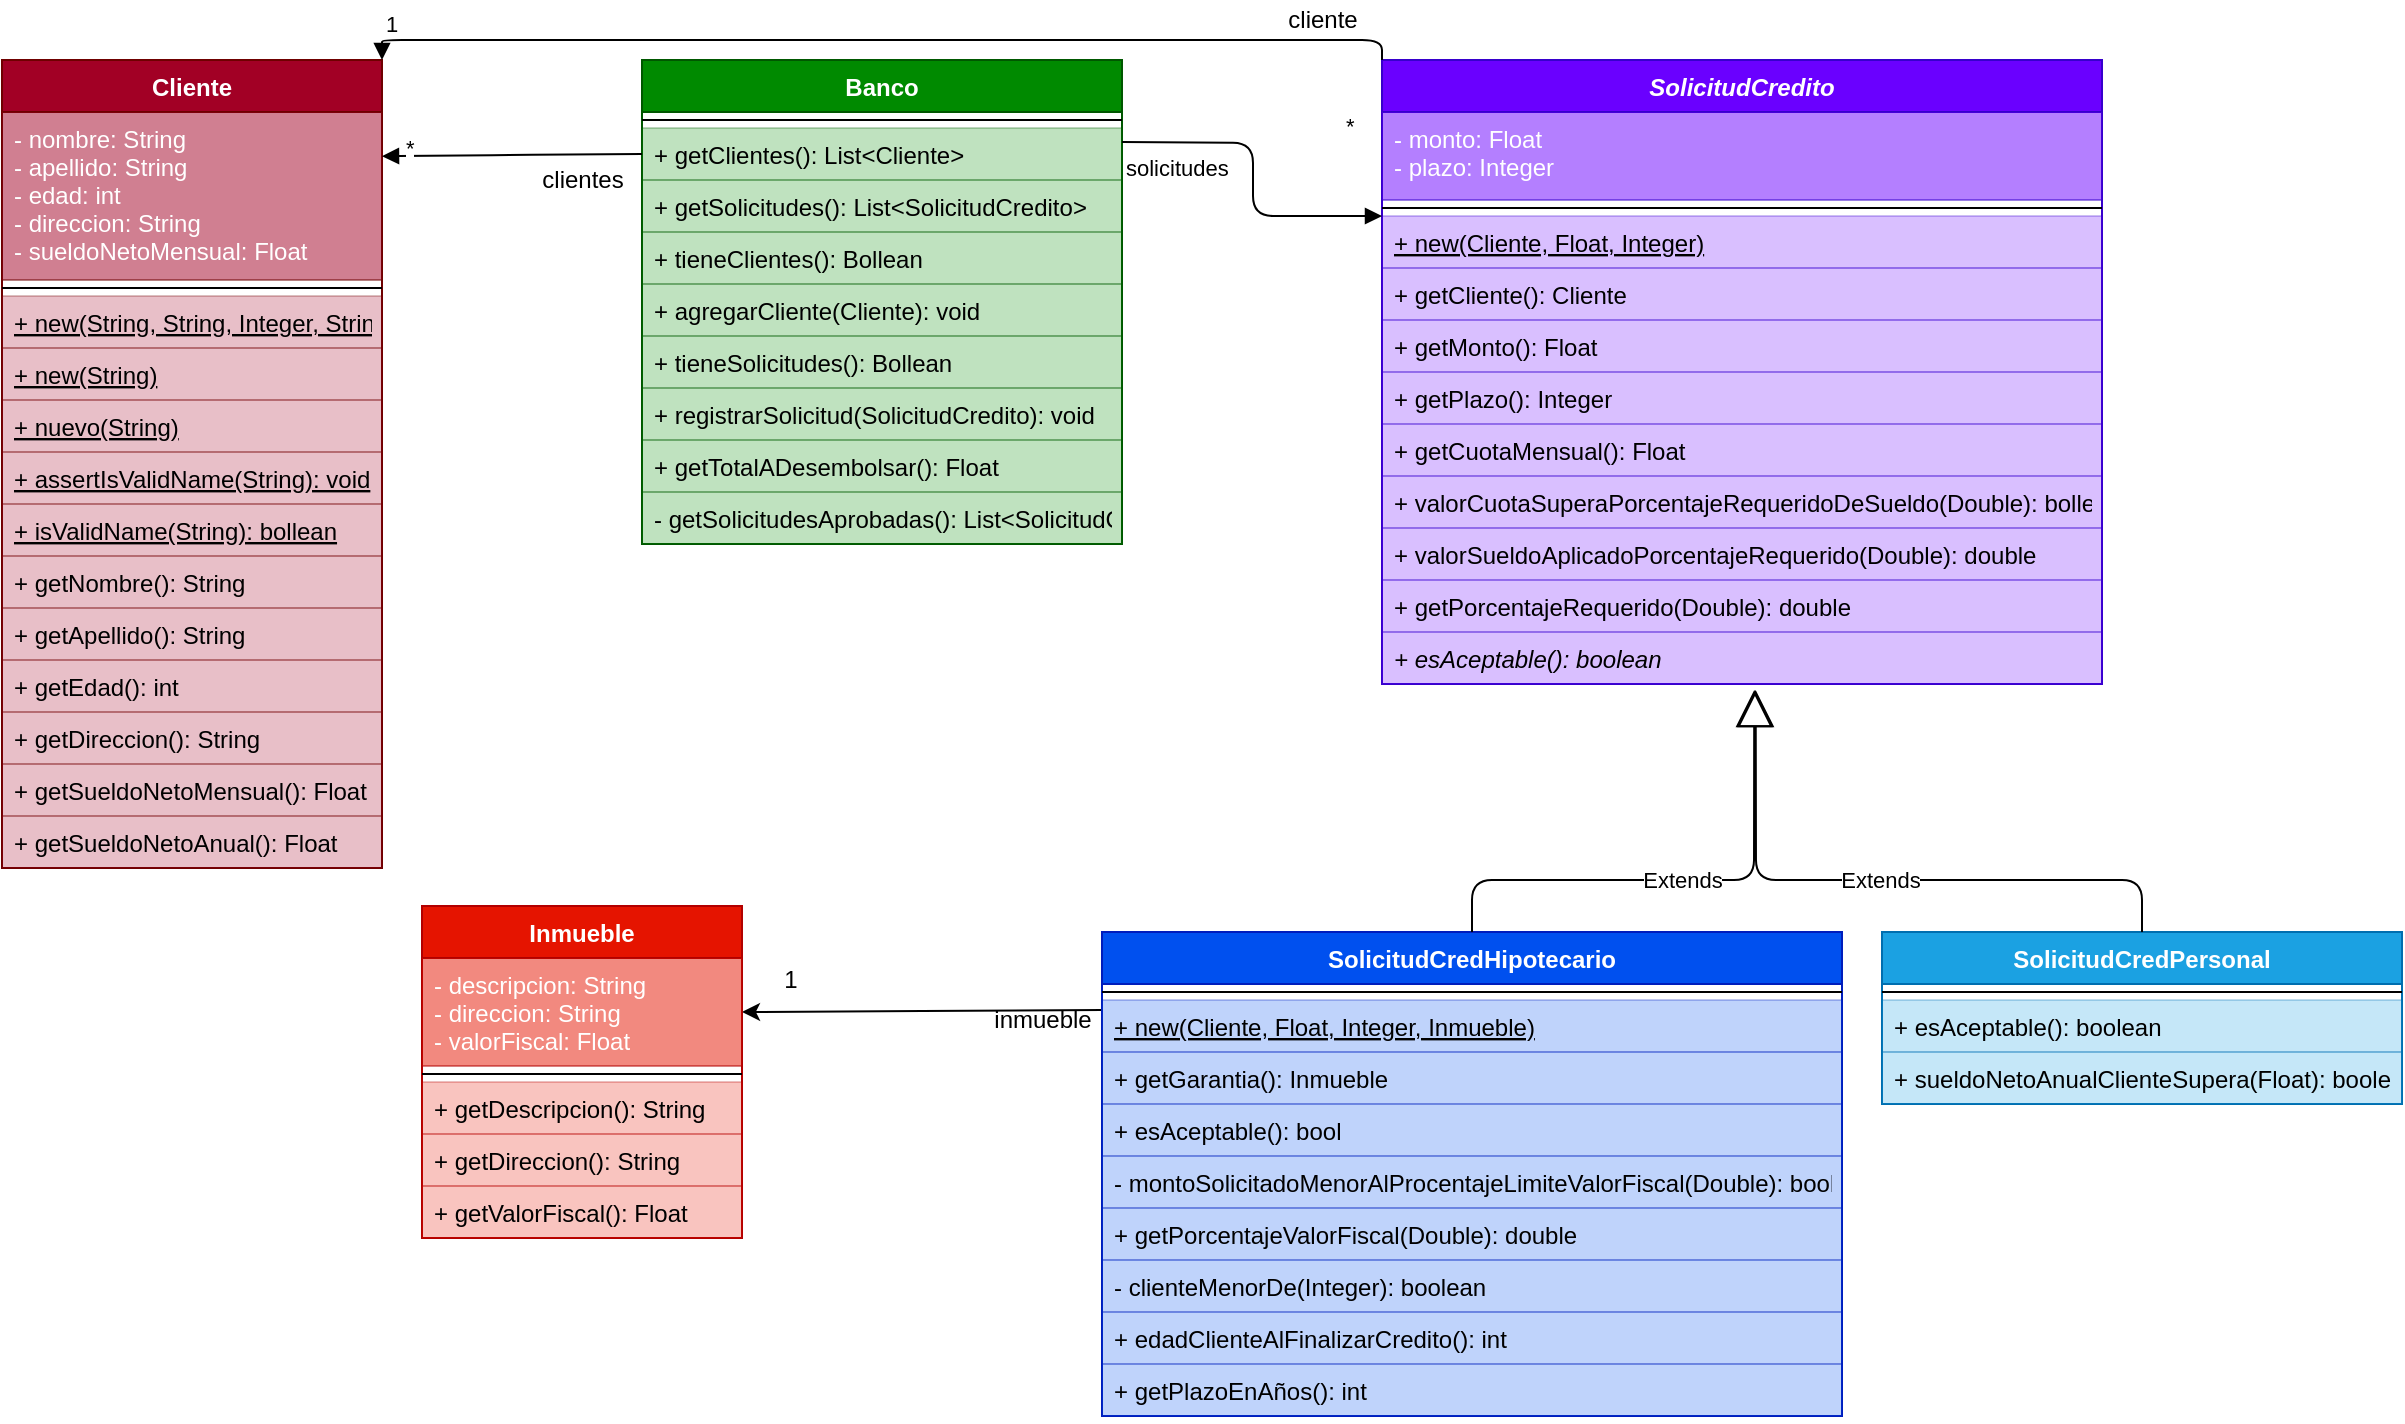 <mxfile version="15.5.0" type="device"><diagram id="laRiFnYKPebHYjGavf6Z" name="Page-1"><mxGraphModel dx="1102" dy="582" grid="1" gridSize="10" guides="1" tooltips="1" connect="1" arrows="1" fold="1" page="1" pageScale="1" pageWidth="827" pageHeight="1169" math="0" shadow="0"><root><mxCell id="0"/><mxCell id="1" parent="0"/><mxCell id="9lCMgLtBFLDoEyrV56jd-1" value="Cliente" style="swimlane;fontStyle=1;align=center;verticalAlign=top;childLayout=stackLayout;horizontal=1;startSize=26;horizontalStack=0;resizeParent=1;resizeParentMax=0;resizeLast=0;collapsible=1;marginBottom=0;fillColor=#a20025;strokeColor=#6F0000;fontColor=#ffffff;" parent="1" vertex="1"><mxGeometry x="30" y="30" width="190" height="404" as="geometry"/></mxCell><mxCell id="9lCMgLtBFLDoEyrV56jd-2" value="- nombre: String&#10;- apellido: String&#10;- edad: int&#10;- direccion: String&#10;- sueldoNetoMensual: Float" style="text;strokeColor=#6F0000;fillColor=#a20025;align=left;verticalAlign=top;spacingLeft=4;spacingRight=4;overflow=hidden;rotatable=0;points=[[0,0.5],[1,0.5]];portConstraint=eastwest;fontColor=#ffffff;opacity=50;" parent="9lCMgLtBFLDoEyrV56jd-1" vertex="1"><mxGeometry y="26" width="190" height="84" as="geometry"/></mxCell><mxCell id="9lCMgLtBFLDoEyrV56jd-3" value="" style="line;strokeWidth=1;fillColor=none;align=left;verticalAlign=middle;spacingTop=-1;spacingLeft=3;spacingRight=3;rotatable=0;labelPosition=right;points=[];portConstraint=eastwest;" parent="9lCMgLtBFLDoEyrV56jd-1" vertex="1"><mxGeometry y="110" width="190" height="8" as="geometry"/></mxCell><mxCell id="CoJxxzmHN5fzWFCCKHW8-1" value="+ new(String, String, Integer, String, Float)" style="text;strokeColor=#6F0000;fillColor=#a20025;align=left;verticalAlign=top;spacingLeft=4;spacingRight=4;overflow=hidden;rotatable=0;points=[[0,0.5],[1,0.5]];portConstraint=eastwest;fontStyle=4;fontColor=#000000;opacity=25;" parent="9lCMgLtBFLDoEyrV56jd-1" vertex="1"><mxGeometry y="118" width="190" height="26" as="geometry"/></mxCell><mxCell id="CoJxxzmHN5fzWFCCKHW8-6" value="+ new(String)" style="text;strokeColor=#6F0000;fillColor=#a20025;align=left;verticalAlign=top;spacingLeft=4;spacingRight=4;overflow=hidden;rotatable=0;points=[[0,0.5],[1,0.5]];portConstraint=eastwest;fontStyle=4;fontColor=#000000;opacity=25;" parent="9lCMgLtBFLDoEyrV56jd-1" vertex="1"><mxGeometry y="144" width="190" height="26" as="geometry"/></mxCell><mxCell id="CoJxxzmHN5fzWFCCKHW8-7" value="+ nuevo(String)" style="text;strokeColor=#6F0000;fillColor=#a20025;align=left;verticalAlign=top;spacingLeft=4;spacingRight=4;overflow=hidden;rotatable=0;points=[[0,0.5],[1,0.5]];portConstraint=eastwest;fontStyle=4;fontColor=#000000;opacity=25;" parent="9lCMgLtBFLDoEyrV56jd-1" vertex="1"><mxGeometry y="170" width="190" height="26" as="geometry"/></mxCell><mxCell id="CoJxxzmHN5fzWFCCKHW8-8" value="+ assertIsValidName(String): void" style="text;strokeColor=#6F0000;fillColor=#a20025;align=left;verticalAlign=top;spacingLeft=4;spacingRight=4;overflow=hidden;rotatable=0;points=[[0,0.5],[1,0.5]];portConstraint=eastwest;fontStyle=4;fontColor=#000000;opacity=25;" parent="9lCMgLtBFLDoEyrV56jd-1" vertex="1"><mxGeometry y="196" width="190" height="26" as="geometry"/></mxCell><mxCell id="CoJxxzmHN5fzWFCCKHW8-9" value="+ isValidName(String): bollean" style="text;strokeColor=#6F0000;fillColor=#a20025;align=left;verticalAlign=top;spacingLeft=4;spacingRight=4;overflow=hidden;rotatable=0;points=[[0,0.5],[1,0.5]];portConstraint=eastwest;fontStyle=4;fontColor=#000000;opacity=25;" parent="9lCMgLtBFLDoEyrV56jd-1" vertex="1"><mxGeometry y="222" width="190" height="26" as="geometry"/></mxCell><mxCell id="9lCMgLtBFLDoEyrV56jd-4" value="+ getNombre(): String" style="text;strokeColor=#6F0000;fillColor=#a20025;align=left;verticalAlign=top;spacingLeft=4;spacingRight=4;overflow=hidden;rotatable=0;points=[[0,0.5],[1,0.5]];portConstraint=eastwest;fontColor=#000000;opacity=25;" parent="9lCMgLtBFLDoEyrV56jd-1" vertex="1"><mxGeometry y="248" width="190" height="26" as="geometry"/></mxCell><mxCell id="CoJxxzmHN5fzWFCCKHW8-11" value="+ getApellido(): String" style="text;strokeColor=#6F0000;fillColor=#a20025;align=left;verticalAlign=top;spacingLeft=4;spacingRight=4;overflow=hidden;rotatable=0;points=[[0,0.5],[1,0.5]];portConstraint=eastwest;fontColor=#000000;opacity=25;" parent="9lCMgLtBFLDoEyrV56jd-1" vertex="1"><mxGeometry y="274" width="190" height="26" as="geometry"/></mxCell><mxCell id="CoJxxzmHN5fzWFCCKHW8-12" value="+ getEdad(): int" style="text;strokeColor=#6F0000;fillColor=#a20025;align=left;verticalAlign=top;spacingLeft=4;spacingRight=4;overflow=hidden;rotatable=0;points=[[0,0.5],[1,0.5]];portConstraint=eastwest;fontColor=#000000;opacity=25;" parent="9lCMgLtBFLDoEyrV56jd-1" vertex="1"><mxGeometry y="300" width="190" height="26" as="geometry"/></mxCell><mxCell id="CoJxxzmHN5fzWFCCKHW8-13" value="+ getDireccion(): String" style="text;strokeColor=#6F0000;fillColor=#a20025;align=left;verticalAlign=top;spacingLeft=4;spacingRight=4;overflow=hidden;rotatable=0;points=[[0,0.5],[1,0.5]];portConstraint=eastwest;fontColor=#000000;opacity=25;" parent="9lCMgLtBFLDoEyrV56jd-1" vertex="1"><mxGeometry y="326" width="190" height="26" as="geometry"/></mxCell><mxCell id="CoJxxzmHN5fzWFCCKHW8-14" value="+ getSueldoNetoMensual(): Float" style="text;strokeColor=#6F0000;fillColor=#a20025;align=left;verticalAlign=top;spacingLeft=4;spacingRight=4;overflow=hidden;rotatable=0;points=[[0,0.5],[1,0.5]];portConstraint=eastwest;fontColor=#000000;opacity=25;" parent="9lCMgLtBFLDoEyrV56jd-1" vertex="1"><mxGeometry y="352" width="190" height="26" as="geometry"/></mxCell><mxCell id="CoJxxzmHN5fzWFCCKHW8-10" value="+ getSueldoNetoAnual(): Float" style="text;strokeColor=#6F0000;fillColor=#a20025;align=left;verticalAlign=top;spacingLeft=4;spacingRight=4;overflow=hidden;rotatable=0;points=[[0,0.5],[1,0.5]];portConstraint=eastwest;fontColor=#000000;opacity=25;" parent="9lCMgLtBFLDoEyrV56jd-1" vertex="1"><mxGeometry y="378" width="190" height="26" as="geometry"/></mxCell><mxCell id="9lCMgLtBFLDoEyrV56jd-6" value="Banco" style="swimlane;fontStyle=1;align=center;verticalAlign=top;childLayout=stackLayout;horizontal=1;startSize=26;horizontalStack=0;resizeParent=1;resizeParentMax=0;resizeLast=0;collapsible=1;marginBottom=0;fillColor=#008a00;strokeColor=#005700;fontColor=#ffffff;" parent="1" vertex="1"><mxGeometry x="350" y="30" width="240" height="242" as="geometry"/></mxCell><mxCell id="9lCMgLtBFLDoEyrV56jd-8" value="" style="line;strokeWidth=1;fillColor=none;align=left;verticalAlign=middle;spacingTop=-1;spacingLeft=3;spacingRight=3;rotatable=0;labelPosition=right;points=[];portConstraint=eastwest;" parent="9lCMgLtBFLDoEyrV56jd-6" vertex="1"><mxGeometry y="26" width="240" height="8" as="geometry"/></mxCell><mxCell id="CoJxxzmHN5fzWFCCKHW8-15" value="+ getClientes(): List&lt;Cliente&gt;" style="text;strokeColor=#005700;fillColor=#008a00;align=left;verticalAlign=top;spacingLeft=4;spacingRight=4;overflow=hidden;rotatable=0;points=[[0,0.5],[1,0.5]];portConstraint=eastwest;fontColor=#000000;opacity=25;" parent="9lCMgLtBFLDoEyrV56jd-6" vertex="1"><mxGeometry y="34" width="240" height="26" as="geometry"/></mxCell><mxCell id="CoJxxzmHN5fzWFCCKHW8-16" value="+ getSolicitudes(): List&lt;SolicitudCredito&gt;" style="text;strokeColor=#005700;fillColor=#008a00;align=left;verticalAlign=top;spacingLeft=4;spacingRight=4;overflow=hidden;rotatable=0;points=[[0,0.5],[1,0.5]];portConstraint=eastwest;fontColor=#000000;opacity=25;" parent="9lCMgLtBFLDoEyrV56jd-6" vertex="1"><mxGeometry y="60" width="240" height="26" as="geometry"/></mxCell><mxCell id="9lCMgLtBFLDoEyrV56jd-9" value="+ tieneClientes(): Bollean" style="text;strokeColor=#005700;fillColor=#008a00;align=left;verticalAlign=top;spacingLeft=4;spacingRight=4;overflow=hidden;rotatable=0;points=[[0,0.5],[1,0.5]];portConstraint=eastwest;fontColor=#000000;opacity=25;" parent="9lCMgLtBFLDoEyrV56jd-6" vertex="1"><mxGeometry y="86" width="240" height="26" as="geometry"/></mxCell><mxCell id="CoJxxzmHN5fzWFCCKHW8-17" value="+ agregarCliente(Cliente): void" style="text;strokeColor=#005700;fillColor=#008a00;align=left;verticalAlign=top;spacingLeft=4;spacingRight=4;overflow=hidden;rotatable=0;points=[[0,0.5],[1,0.5]];portConstraint=eastwest;fontColor=#000000;opacity=25;" parent="9lCMgLtBFLDoEyrV56jd-6" vertex="1"><mxGeometry y="112" width="240" height="26" as="geometry"/></mxCell><mxCell id="CoJxxzmHN5fzWFCCKHW8-18" value="+ tieneSolicitudes(): Bollean" style="text;strokeColor=#005700;fillColor=#008a00;align=left;verticalAlign=top;spacingLeft=4;spacingRight=4;overflow=hidden;rotatable=0;points=[[0,0.5],[1,0.5]];portConstraint=eastwest;fontColor=#000000;opacity=25;" parent="9lCMgLtBFLDoEyrV56jd-6" vertex="1"><mxGeometry y="138" width="240" height="26" as="geometry"/></mxCell><mxCell id="9lCMgLtBFLDoEyrV56jd-25" value="+ registrarSolicitud(SolicitudCredito): void" style="text;strokeColor=#005700;fillColor=#008a00;align=left;verticalAlign=top;spacingLeft=4;spacingRight=4;overflow=hidden;rotatable=0;points=[[0,0.5],[1,0.5]];portConstraint=eastwest;fontColor=#000000;opacity=25;" parent="9lCMgLtBFLDoEyrV56jd-6" vertex="1"><mxGeometry y="164" width="240" height="26" as="geometry"/></mxCell><mxCell id="9lCMgLtBFLDoEyrV56jd-26" value="+ getTotalADesembolsar(): Float" style="text;strokeColor=#005700;fillColor=#008a00;align=left;verticalAlign=top;spacingLeft=4;spacingRight=4;overflow=hidden;rotatable=0;points=[[0,0.5],[1,0.5]];portConstraint=eastwest;fontColor=#000000;opacity=25;" parent="9lCMgLtBFLDoEyrV56jd-6" vertex="1"><mxGeometry y="190" width="240" height="26" as="geometry"/></mxCell><mxCell id="CoJxxzmHN5fzWFCCKHW8-19" value="- getSolicitudesAprobadas(): List&lt;SolicitudCredito&gt;" style="text;strokeColor=#005700;fillColor=#008a00;align=left;verticalAlign=top;spacingLeft=4;spacingRight=4;overflow=hidden;rotatable=0;points=[[0,0.5],[1,0.5]];portConstraint=eastwest;fontColor=#000000;opacity=25;" parent="9lCMgLtBFLDoEyrV56jd-6" vertex="1"><mxGeometry y="216" width="240" height="26" as="geometry"/></mxCell><mxCell id="9lCMgLtBFLDoEyrV56jd-10" value="SolicitudCredito" style="swimlane;fontStyle=3;align=center;verticalAlign=top;childLayout=stackLayout;horizontal=1;startSize=26;horizontalStack=0;resizeParent=1;resizeParentMax=0;resizeLast=0;collapsible=1;marginBottom=0;fillColor=#6a00ff;strokeColor=#3700CC;fontColor=#ffffff;" parent="1" vertex="1"><mxGeometry x="720" y="30" width="360" height="312" as="geometry"/></mxCell><mxCell id="9lCMgLtBFLDoEyrV56jd-11" value="- monto: Float&#10;- plazo: Integer" style="text;strokeColor=#3700CC;fillColor=#6a00ff;align=left;verticalAlign=top;spacingLeft=4;spacingRight=4;overflow=hidden;rotatable=0;points=[[0,0.5],[1,0.5]];portConstraint=eastwest;fontColor=#ffffff;opacity=50;" parent="9lCMgLtBFLDoEyrV56jd-10" vertex="1"><mxGeometry y="26" width="360" height="44" as="geometry"/></mxCell><mxCell id="9lCMgLtBFLDoEyrV56jd-12" value="" style="line;strokeWidth=1;fillColor=none;align=left;verticalAlign=middle;spacingTop=-1;spacingLeft=3;spacingRight=3;rotatable=0;labelPosition=right;points=[];portConstraint=eastwest;" parent="9lCMgLtBFLDoEyrV56jd-10" vertex="1"><mxGeometry y="70" width="360" height="8" as="geometry"/></mxCell><mxCell id="CoJxxzmHN5fzWFCCKHW8-2" value="+ new(Cliente, Float, Integer)" style="text;strokeColor=#3700CC;fillColor=#6a00ff;align=left;verticalAlign=top;spacingLeft=4;spacingRight=4;overflow=hidden;rotatable=0;points=[[0,0.5],[1,0.5]];portConstraint=eastwest;fontStyle=4;fontColor=#000000;opacity=25;" parent="9lCMgLtBFLDoEyrV56jd-10" vertex="1"><mxGeometry y="78" width="360" height="26" as="geometry"/></mxCell><mxCell id="9lCMgLtBFLDoEyrV56jd-13" value="+ getCliente(): Cliente" style="text;strokeColor=#3700CC;fillColor=#6a00ff;align=left;verticalAlign=top;spacingLeft=4;spacingRight=4;overflow=hidden;rotatable=0;points=[[0,0.5],[1,0.5]];portConstraint=eastwest;fontColor=#000000;opacity=25;" parent="9lCMgLtBFLDoEyrV56jd-10" vertex="1"><mxGeometry y="104" width="360" height="26" as="geometry"/></mxCell><mxCell id="CoJxxzmHN5fzWFCCKHW8-21" value="+ getMonto(): Float" style="text;strokeColor=#3700CC;fillColor=#6a00ff;align=left;verticalAlign=top;spacingLeft=4;spacingRight=4;overflow=hidden;rotatable=0;points=[[0,0.5],[1,0.5]];portConstraint=eastwest;fontColor=#000000;opacity=25;" parent="9lCMgLtBFLDoEyrV56jd-10" vertex="1"><mxGeometry y="130" width="360" height="26" as="geometry"/></mxCell><mxCell id="CoJxxzmHN5fzWFCCKHW8-22" value="+ getPlazo(): Integer" style="text;strokeColor=#3700CC;fillColor=#6a00ff;align=left;verticalAlign=top;spacingLeft=4;spacingRight=4;overflow=hidden;rotatable=0;points=[[0,0.5],[1,0.5]];portConstraint=eastwest;fontColor=#000000;opacity=25;" parent="9lCMgLtBFLDoEyrV56jd-10" vertex="1"><mxGeometry y="156" width="360" height="26" as="geometry"/></mxCell><mxCell id="CoJxxzmHN5fzWFCCKHW8-20" value="+ getCuotaMensual(): Float" style="text;strokeColor=#3700CC;fillColor=#6a00ff;align=left;verticalAlign=top;spacingLeft=4;spacingRight=4;overflow=hidden;rotatable=0;points=[[0,0.5],[1,0.5]];portConstraint=eastwest;fontColor=#000000;opacity=25;" parent="9lCMgLtBFLDoEyrV56jd-10" vertex="1"><mxGeometry y="182" width="360" height="26" as="geometry"/></mxCell><mxCell id="CoJxxzmHN5fzWFCCKHW8-23" value="+ valorCuotaSuperaPorcentajeRequeridoDeSueldo(Double): bollean" style="text;strokeColor=#3700CC;fillColor=#6a00ff;align=left;verticalAlign=top;spacingLeft=4;spacingRight=4;overflow=hidden;rotatable=0;points=[[0,0.5],[1,0.5]];portConstraint=eastwest;fontStyle=0;fontColor=#000000;opacity=25;" parent="9lCMgLtBFLDoEyrV56jd-10" vertex="1"><mxGeometry y="208" width="360" height="26" as="geometry"/></mxCell><mxCell id="CoJxxzmHN5fzWFCCKHW8-24" value="+ valorSueldoAplicadoPorcentajeRequerido(Double): double" style="text;strokeColor=#3700CC;fillColor=#6a00ff;align=left;verticalAlign=top;spacingLeft=4;spacingRight=4;overflow=hidden;rotatable=0;points=[[0,0.5],[1,0.5]];portConstraint=eastwest;fontStyle=0;fontColor=#000000;opacity=25;" parent="9lCMgLtBFLDoEyrV56jd-10" vertex="1"><mxGeometry y="234" width="360" height="26" as="geometry"/></mxCell><mxCell id="CoJxxzmHN5fzWFCCKHW8-25" value="+ getPorcentajeRequerido(Double): double" style="text;strokeColor=#3700CC;fillColor=#6a00ff;align=left;verticalAlign=top;spacingLeft=4;spacingRight=4;overflow=hidden;rotatable=0;points=[[0,0.5],[1,0.5]];portConstraint=eastwest;fontStyle=0;fontColor=#000000;opacity=25;" parent="9lCMgLtBFLDoEyrV56jd-10" vertex="1"><mxGeometry y="260" width="360" height="26" as="geometry"/></mxCell><mxCell id="9lCMgLtBFLDoEyrV56jd-33" value="+ esAceptable(): boolean" style="text;strokeColor=#3700CC;fillColor=#6a00ff;align=left;verticalAlign=top;spacingLeft=4;spacingRight=4;overflow=hidden;rotatable=0;points=[[0,0.5],[1,0.5]];portConstraint=eastwest;fontStyle=2;fontColor=#000000;opacity=25;" parent="9lCMgLtBFLDoEyrV56jd-10" vertex="1"><mxGeometry y="286" width="360" height="26" as="geometry"/></mxCell><mxCell id="9lCMgLtBFLDoEyrV56jd-40" style="edgeStyle=orthogonalEdgeStyle;rounded=0;orthogonalLoop=1;jettySize=auto;html=1;entryX=1;entryY=0.5;entryDx=0;entryDy=0;exitX=0;exitY=0.5;exitDx=0;exitDy=0;" parent="1" target="9lCMgLtBFLDoEyrV56jd-35" edge="1"><mxGeometry relative="1" as="geometry"><mxPoint x="580" y="505" as="sourcePoint"/></mxGeometry></mxCell><mxCell id="9lCMgLtBFLDoEyrV56jd-14" value="SolicitudCredHipotecario" style="swimlane;fontStyle=1;align=center;verticalAlign=top;childLayout=stackLayout;horizontal=1;startSize=26;horizontalStack=0;resizeParent=1;resizeParentMax=0;resizeLast=0;collapsible=1;marginBottom=0;fillColor=#0050ef;strokeColor=#001DBC;fontColor=#ffffff;" parent="1" vertex="1"><mxGeometry x="580" y="466" width="370" height="242" as="geometry"/></mxCell><mxCell id="9lCMgLtBFLDoEyrV56jd-16" value="" style="line;strokeWidth=1;fillColor=none;align=left;verticalAlign=middle;spacingTop=-1;spacingLeft=3;spacingRight=3;rotatable=0;labelPosition=right;points=[];portConstraint=eastwest;" parent="9lCMgLtBFLDoEyrV56jd-14" vertex="1"><mxGeometry y="26" width="370" height="8" as="geometry"/></mxCell><mxCell id="CoJxxzmHN5fzWFCCKHW8-4" value="+ new(Cliente, Float, Integer, Inmueble)" style="text;strokeColor=#001DBC;fillColor=#0050ef;align=left;verticalAlign=top;spacingLeft=4;spacingRight=4;overflow=hidden;rotatable=0;points=[[0,0.5],[1,0.5]];portConstraint=eastwest;fontStyle=4;fontColor=#000000;opacity=25;" parent="9lCMgLtBFLDoEyrV56jd-14" vertex="1"><mxGeometry y="34" width="370" height="26" as="geometry"/></mxCell><mxCell id="CoJxxzmHN5fzWFCCKHW8-28" value="+ getGarantia(): Inmueble" style="text;strokeColor=#001DBC;fillColor=#0050ef;align=left;verticalAlign=top;spacingLeft=4;spacingRight=4;overflow=hidden;rotatable=0;points=[[0,0.5],[1,0.5]];portConstraint=eastwest;fontColor=#000000;opacity=25;" parent="9lCMgLtBFLDoEyrV56jd-14" vertex="1"><mxGeometry y="60" width="370" height="26" as="geometry"/></mxCell><mxCell id="9lCMgLtBFLDoEyrV56jd-17" value="+ esAceptable(): bool" style="text;strokeColor=#001DBC;fillColor=#0050ef;align=left;verticalAlign=top;spacingLeft=4;spacingRight=4;overflow=hidden;rotatable=0;points=[[0,0.5],[1,0.5]];portConstraint=eastwest;fontColor=#000000;opacity=25;" parent="9lCMgLtBFLDoEyrV56jd-14" vertex="1"><mxGeometry y="86" width="370" height="26" as="geometry"/></mxCell><mxCell id="CoJxxzmHN5fzWFCCKHW8-29" value="- montoSolicitadoMenorAlProcentajeLimiteValorFiscal(Double): boolean" style="text;strokeColor=#001DBC;fillColor=#0050ef;align=left;verticalAlign=top;spacingLeft=4;spacingRight=4;overflow=hidden;rotatable=0;points=[[0,0.5],[1,0.5]];portConstraint=eastwest;fontColor=#000000;opacity=25;" parent="9lCMgLtBFLDoEyrV56jd-14" vertex="1"><mxGeometry y="112" width="370" height="26" as="geometry"/></mxCell><mxCell id="6V4bF3pjoYpuNaOMqJtC-1" value="+ getPorcentajeValorFiscal(Double): double" style="text;strokeColor=#001DBC;fillColor=#0050ef;align=left;verticalAlign=top;spacingLeft=4;spacingRight=4;overflow=hidden;rotatable=0;points=[[0,0.5],[1,0.5]];portConstraint=eastwest;fontColor=#000000;opacity=25;" parent="9lCMgLtBFLDoEyrV56jd-14" vertex="1"><mxGeometry y="138" width="370" height="26" as="geometry"/></mxCell><mxCell id="6V4bF3pjoYpuNaOMqJtC-2" value="- clienteMenorDe(Integer): boolean" style="text;strokeColor=#001DBC;fillColor=#0050ef;align=left;verticalAlign=top;spacingLeft=4;spacingRight=4;overflow=hidden;rotatable=0;points=[[0,0.5],[1,0.5]];portConstraint=eastwest;fontColor=#000000;opacity=25;" parent="9lCMgLtBFLDoEyrV56jd-14" vertex="1"><mxGeometry y="164" width="370" height="26" as="geometry"/></mxCell><mxCell id="6V4bF3pjoYpuNaOMqJtC-3" value="+ edadClienteAlFinalizarCredito(): int" style="text;strokeColor=#001DBC;fillColor=#0050ef;align=left;verticalAlign=top;spacingLeft=4;spacingRight=4;overflow=hidden;rotatable=0;points=[[0,0.5],[1,0.5]];portConstraint=eastwest;fontColor=#000000;opacity=25;" parent="9lCMgLtBFLDoEyrV56jd-14" vertex="1"><mxGeometry y="190" width="370" height="26" as="geometry"/></mxCell><mxCell id="fjnQnViMcfDn4kY_Y7gb-1" value="+ getPlazoEnAños(): int" style="text;strokeColor=#001DBC;fillColor=#0050ef;align=left;verticalAlign=top;spacingLeft=4;spacingRight=4;overflow=hidden;rotatable=0;points=[[0,0.5],[1,0.5]];portConstraint=eastwest;fontColor=#000000;opacity=25;" vertex="1" parent="9lCMgLtBFLDoEyrV56jd-14"><mxGeometry y="216" width="370" height="26" as="geometry"/></mxCell><mxCell id="9lCMgLtBFLDoEyrV56jd-18" value="SolicitudCredPersonal" style="swimlane;fontStyle=1;align=center;verticalAlign=top;childLayout=stackLayout;horizontal=1;startSize=26;horizontalStack=0;resizeParent=1;resizeParentMax=0;resizeLast=0;collapsible=1;marginBottom=0;fillColor=#1ba1e2;strokeColor=#006EAF;fontColor=#ffffff;" parent="1" vertex="1"><mxGeometry x="970" y="466" width="260" height="86" as="geometry"/></mxCell><mxCell id="9lCMgLtBFLDoEyrV56jd-20" value="" style="line;strokeWidth=1;fillColor=none;align=left;verticalAlign=middle;spacingTop=-1;spacingLeft=3;spacingRight=3;rotatable=0;labelPosition=right;points=[];portConstraint=eastwest;" parent="9lCMgLtBFLDoEyrV56jd-18" vertex="1"><mxGeometry y="26" width="260" height="8" as="geometry"/></mxCell><mxCell id="9lCMgLtBFLDoEyrV56jd-43" value="+ esAceptable(): boolean" style="text;strokeColor=#006EAF;fillColor=#1ba1e2;align=left;verticalAlign=top;spacingLeft=4;spacingRight=4;overflow=hidden;rotatable=0;points=[[0,0.5],[1,0.5]];portConstraint=eastwest;fontColor=#000000;opacity=25;" parent="9lCMgLtBFLDoEyrV56jd-18" vertex="1"><mxGeometry y="34" width="260" height="26" as="geometry"/></mxCell><mxCell id="CoJxxzmHN5fzWFCCKHW8-27" value="+ sueldoNetoAnualClienteSupera(Float): boolean" style="text;strokeColor=#006EAF;fillColor=#1ba1e2;align=left;verticalAlign=top;spacingLeft=4;spacingRight=4;overflow=hidden;rotatable=0;points=[[0,0.5],[1,0.5]];portConstraint=eastwest;fontColor=#000000;opacity=25;" parent="9lCMgLtBFLDoEyrV56jd-18" vertex="1"><mxGeometry y="60" width="260" height="26" as="geometry"/></mxCell><mxCell id="9lCMgLtBFLDoEyrV56jd-22" value="" style="endArrow=block;endFill=1;html=1;edgeStyle=orthogonalEdgeStyle;align=left;verticalAlign=top;entryX=1;entryY=0.119;entryDx=0;entryDy=0;entryPerimeter=0;" parent="1" target="9lCMgLtBFLDoEyrV56jd-1" edge="1"><mxGeometry x="-1" relative="1" as="geometry"><mxPoint x="350" y="77" as="sourcePoint"/><mxPoint x="490" y="300" as="targetPoint"/></mxGeometry></mxCell><mxCell id="9lCMgLtBFLDoEyrV56jd-23" value="*" style="edgeLabel;resizable=0;html=1;align=left;verticalAlign=bottom;" parent="9lCMgLtBFLDoEyrV56jd-22" connectable="0" vertex="1"><mxGeometry x="-1" relative="1" as="geometry"><mxPoint x="-120" y="5" as="offset"/></mxGeometry></mxCell><mxCell id="9lCMgLtBFLDoEyrV56jd-24" value="clientes" style="text;html=1;align=center;verticalAlign=middle;resizable=0;points=[];autosize=1;strokeColor=none;fillColor=none;" parent="1" vertex="1"><mxGeometry x="290" y="80" width="60" height="20" as="geometry"/></mxCell><mxCell id="9lCMgLtBFLDoEyrV56jd-27" value="solicitudes" style="endArrow=block;endFill=1;html=1;edgeStyle=orthogonalEdgeStyle;align=left;verticalAlign=top;entryX=0;entryY=0.25;entryDx=0;entryDy=0;" parent="1" target="9lCMgLtBFLDoEyrV56jd-10" edge="1"><mxGeometry x="-1" relative="1" as="geometry"><mxPoint x="590" y="71" as="sourcePoint"/><mxPoint x="490" y="300" as="targetPoint"/></mxGeometry></mxCell><mxCell id="9lCMgLtBFLDoEyrV56jd-28" value="*" style="edgeLabel;resizable=0;html=1;align=left;verticalAlign=bottom;" parent="9lCMgLtBFLDoEyrV56jd-27" connectable="0" vertex="1"><mxGeometry x="-1" relative="1" as="geometry"><mxPoint x="110" as="offset"/></mxGeometry></mxCell><mxCell id="9lCMgLtBFLDoEyrV56jd-29" value="" style="endArrow=block;endFill=1;html=1;edgeStyle=orthogonalEdgeStyle;align=left;verticalAlign=top;exitX=0;exitY=0;exitDx=0;exitDy=0;entryX=1;entryY=0;entryDx=0;entryDy=0;" parent="1" source="9lCMgLtBFLDoEyrV56jd-10" target="9lCMgLtBFLDoEyrV56jd-1" edge="1"><mxGeometry x="-1" relative="1" as="geometry"><mxPoint x="330" y="300" as="sourcePoint"/><mxPoint x="490" y="300" as="targetPoint"/></mxGeometry></mxCell><mxCell id="9lCMgLtBFLDoEyrV56jd-30" value="1" style="edgeLabel;resizable=0;html=1;align=left;verticalAlign=bottom;" parent="9lCMgLtBFLDoEyrV56jd-29" connectable="0" vertex="1"><mxGeometry x="-1" relative="1" as="geometry"><mxPoint x="-500" y="-10" as="offset"/></mxGeometry></mxCell><mxCell id="9lCMgLtBFLDoEyrV56jd-31" value="cliente" style="text;html=1;align=center;verticalAlign=middle;resizable=0;points=[];autosize=1;strokeColor=none;fillColor=none;" parent="1" vertex="1"><mxGeometry x="665" width="50" height="20" as="geometry"/></mxCell><mxCell id="9lCMgLtBFLDoEyrV56jd-34" value="Inmueble" style="swimlane;fontStyle=1;align=center;verticalAlign=top;childLayout=stackLayout;horizontal=1;startSize=26;horizontalStack=0;resizeParent=1;resizeParentMax=0;resizeLast=0;collapsible=1;marginBottom=0;fillColor=#e51400;strokeColor=#B20000;fontColor=#ffffff;" parent="1" vertex="1"><mxGeometry x="240" y="453" width="160" height="166" as="geometry"/></mxCell><mxCell id="9lCMgLtBFLDoEyrV56jd-35" value="- descripcion: String&#10;- direccion: String&#10;- valorFiscal: Float" style="text;strokeColor=#B20000;fillColor=#e51400;align=left;verticalAlign=top;spacingLeft=4;spacingRight=4;overflow=hidden;rotatable=0;points=[[0,0.5],[1,0.5]];portConstraint=eastwest;fontColor=#ffffff;opacity=50;" parent="9lCMgLtBFLDoEyrV56jd-34" vertex="1"><mxGeometry y="26" width="160" height="54" as="geometry"/></mxCell><mxCell id="9lCMgLtBFLDoEyrV56jd-36" value="" style="line;strokeWidth=1;fillColor=none;align=left;verticalAlign=middle;spacingTop=-1;spacingLeft=3;spacingRight=3;rotatable=0;labelPosition=right;points=[];portConstraint=eastwest;" parent="9lCMgLtBFLDoEyrV56jd-34" vertex="1"><mxGeometry y="80" width="160" height="8" as="geometry"/></mxCell><mxCell id="9lCMgLtBFLDoEyrV56jd-37" value="+ getDescripcion(): String" style="text;strokeColor=#B20000;fillColor=#e51400;align=left;verticalAlign=top;spacingLeft=4;spacingRight=4;overflow=hidden;rotatable=0;points=[[0,0.5],[1,0.5]];portConstraint=eastwest;fontColor=#000000;opacity=25;" parent="9lCMgLtBFLDoEyrV56jd-34" vertex="1"><mxGeometry y="88" width="160" height="26" as="geometry"/></mxCell><mxCell id="fjnQnViMcfDn4kY_Y7gb-2" value="+ getDireccion(): String" style="text;strokeColor=#B20000;fillColor=#e51400;align=left;verticalAlign=top;spacingLeft=4;spacingRight=4;overflow=hidden;rotatable=0;points=[[0,0.5],[1,0.5]];portConstraint=eastwest;fontColor=#000000;opacity=25;" vertex="1" parent="9lCMgLtBFLDoEyrV56jd-34"><mxGeometry y="114" width="160" height="26" as="geometry"/></mxCell><mxCell id="fjnQnViMcfDn4kY_Y7gb-3" value="+ getValorFiscal(): Float" style="text;strokeColor=#B20000;fillColor=#e51400;align=left;verticalAlign=top;spacingLeft=4;spacingRight=4;overflow=hidden;rotatable=0;points=[[0,0.5],[1,0.5]];portConstraint=eastwest;fontColor=#000000;opacity=25;" vertex="1" parent="9lCMgLtBFLDoEyrV56jd-34"><mxGeometry y="140" width="160" height="26" as="geometry"/></mxCell><mxCell id="9lCMgLtBFLDoEyrV56jd-41" value="inmueble" style="text;html=1;align=center;verticalAlign=middle;resizable=0;points=[];autosize=1;strokeColor=none;fillColor=none;" parent="1" vertex="1"><mxGeometry x="520" y="500" width="60" height="20" as="geometry"/></mxCell><mxCell id="9lCMgLtBFLDoEyrV56jd-42" value="1" style="text;html=1;align=center;verticalAlign=middle;resizable=0;points=[];autosize=1;strokeColor=none;fillColor=none;" parent="1" vertex="1"><mxGeometry x="414" y="480" width="20" height="20" as="geometry"/></mxCell><mxCell id="9lCMgLtBFLDoEyrV56jd-44" value="Extends" style="endArrow=block;endSize=16;endFill=0;html=1;exitX=0.5;exitY=0;exitDx=0;exitDy=0;entryX=0.517;entryY=1.115;entryDx=0;entryDy=0;entryPerimeter=0;" parent="1" source="9lCMgLtBFLDoEyrV56jd-14" target="9lCMgLtBFLDoEyrV56jd-33" edge="1"><mxGeometry width="160" relative="1" as="geometry"><mxPoint x="330" y="200" as="sourcePoint"/><mxPoint x="800" y="350" as="targetPoint"/><Array as="points"><mxPoint x="765" y="440"/><mxPoint x="906" y="440"/></Array></mxGeometry></mxCell><mxCell id="9lCMgLtBFLDoEyrV56jd-45" value="Extends" style="endArrow=block;endSize=16;endFill=0;html=1;exitX=0.5;exitY=0;exitDx=0;exitDy=0;entryX=0.519;entryY=1.115;entryDx=0;entryDy=0;entryPerimeter=0;" parent="1" source="9lCMgLtBFLDoEyrV56jd-18" target="9lCMgLtBFLDoEyrV56jd-33" edge="1"><mxGeometry width="160" relative="1" as="geometry"><mxPoint x="720" y="230" as="sourcePoint"/><mxPoint x="800" y="350" as="targetPoint"/><Array as="points"><mxPoint x="1100" y="440"/><mxPoint x="907" y="440"/></Array></mxGeometry></mxCell></root></mxGraphModel></diagram></mxfile>